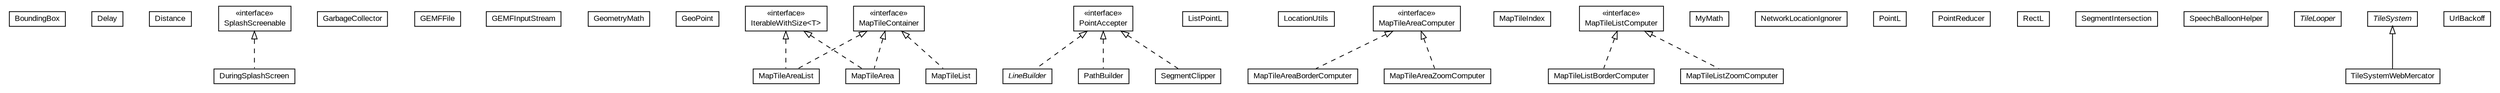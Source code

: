 #!/usr/local/bin/dot
#
# Class diagram 
# Generated by UMLGraph version R5_6-24-gf6e263 (http://www.umlgraph.org/)
#

digraph G {
	edge [fontname="arial",fontsize=10,labelfontname="arial",labelfontsize=10];
	node [fontname="arial",fontsize=10,shape=plaintext];
	nodesep=0.25;
	ranksep=0.5;
	// org.osmdroid.util.BoundingBox
	c3062 [label=<<table title="org.osmdroid.util.BoundingBox" border="0" cellborder="1" cellspacing="0" cellpadding="2" port="p" href="./BoundingBox.html">
		<tr><td><table border="0" cellspacing="0" cellpadding="1">
<tr><td align="center" balign="center"> BoundingBox </td></tr>
		</table></td></tr>
		</table>>, URL="./BoundingBox.html", fontname="arial", fontcolor="black", fontsize=10.0];
	// org.osmdroid.util.Delay
	c3065 [label=<<table title="org.osmdroid.util.Delay" border="0" cellborder="1" cellspacing="0" cellpadding="2" port="p" href="./Delay.html">
		<tr><td><table border="0" cellspacing="0" cellpadding="1">
<tr><td align="center" balign="center"> Delay </td></tr>
		</table></td></tr>
		</table>>, URL="./Delay.html", fontname="arial", fontcolor="black", fontsize=10.0];
	// org.osmdroid.util.Distance
	c3066 [label=<<table title="org.osmdroid.util.Distance" border="0" cellborder="1" cellspacing="0" cellpadding="2" port="p" href="./Distance.html">
		<tr><td><table border="0" cellspacing="0" cellpadding="1">
<tr><td align="center" balign="center"> Distance </td></tr>
		</table></td></tr>
		</table>>, URL="./Distance.html", fontname="arial", fontcolor="black", fontsize=10.0];
	// org.osmdroid.util.DuringSplashScreen
	c3067 [label=<<table title="org.osmdroid.util.DuringSplashScreen" border="0" cellborder="1" cellspacing="0" cellpadding="2" port="p" href="./DuringSplashScreen.html">
		<tr><td><table border="0" cellspacing="0" cellpadding="1">
<tr><td align="center" balign="center"> DuringSplashScreen </td></tr>
		</table></td></tr>
		</table>>, URL="./DuringSplashScreen.html", fontname="arial", fontcolor="black", fontsize=10.0];
	// org.osmdroid.util.GarbageCollector
	c3068 [label=<<table title="org.osmdroid.util.GarbageCollector" border="0" cellborder="1" cellspacing="0" cellpadding="2" port="p" href="./GarbageCollector.html">
		<tr><td><table border="0" cellspacing="0" cellpadding="1">
<tr><td align="center" balign="center"> GarbageCollector </td></tr>
		</table></td></tr>
		</table>>, URL="./GarbageCollector.html", fontname="arial", fontcolor="black", fontsize=10.0];
	// org.osmdroid.util.GEMFFile
	c3069 [label=<<table title="org.osmdroid.util.GEMFFile" border="0" cellborder="1" cellspacing="0" cellpadding="2" port="p" href="./GEMFFile.html">
		<tr><td><table border="0" cellspacing="0" cellpadding="1">
<tr><td align="center" balign="center"> GEMFFile </td></tr>
		</table></td></tr>
		</table>>, URL="./GEMFFile.html", fontname="arial", fontcolor="black", fontsize=10.0];
	// org.osmdroid.util.GEMFFile.GEMFInputStream
	c3070 [label=<<table title="org.osmdroid.util.GEMFFile.GEMFInputStream" border="0" cellborder="1" cellspacing="0" cellpadding="2" port="p" href="./GEMFFile.GEMFInputStream.html">
		<tr><td><table border="0" cellspacing="0" cellpadding="1">
<tr><td align="center" balign="center"> GEMFInputStream </td></tr>
		</table></td></tr>
		</table>>, URL="./GEMFFile.GEMFInputStream.html", fontname="arial", fontcolor="black", fontsize=10.0];
	// org.osmdroid.util.GeometryMath
	c3071 [label=<<table title="org.osmdroid.util.GeometryMath" border="0" cellborder="1" cellspacing="0" cellpadding="2" port="p" href="./GeometryMath.html">
		<tr><td><table border="0" cellspacing="0" cellpadding="1">
<tr><td align="center" balign="center"> GeometryMath </td></tr>
		</table></td></tr>
		</table>>, URL="./GeometryMath.html", fontname="arial", fontcolor="black", fontsize=10.0];
	// org.osmdroid.util.GeoPoint
	c3072 [label=<<table title="org.osmdroid.util.GeoPoint" border="0" cellborder="1" cellspacing="0" cellpadding="2" port="p" href="./GeoPoint.html">
		<tr><td><table border="0" cellspacing="0" cellpadding="1">
<tr><td align="center" balign="center"> GeoPoint </td></tr>
		</table></td></tr>
		</table>>, URL="./GeoPoint.html", fontname="arial", fontcolor="black", fontsize=10.0];
	// org.osmdroid.util.IterableWithSize<T>
	c3073 [label=<<table title="org.osmdroid.util.IterableWithSize" border="0" cellborder="1" cellspacing="0" cellpadding="2" port="p" href="./IterableWithSize.html">
		<tr><td><table border="0" cellspacing="0" cellpadding="1">
<tr><td align="center" balign="center"> &#171;interface&#187; </td></tr>
<tr><td align="center" balign="center"> IterableWithSize&lt;T&gt; </td></tr>
		</table></td></tr>
		</table>>, URL="./IterableWithSize.html", fontname="arial", fontcolor="black", fontsize=10.0];
	// org.osmdroid.util.LineBuilder
	c3074 [label=<<table title="org.osmdroid.util.LineBuilder" border="0" cellborder="1" cellspacing="0" cellpadding="2" port="p" href="./LineBuilder.html">
		<tr><td><table border="0" cellspacing="0" cellpadding="1">
<tr><td align="center" balign="center"><font face="arial italic"> LineBuilder </font></td></tr>
		</table></td></tr>
		</table>>, URL="./LineBuilder.html", fontname="arial", fontcolor="black", fontsize=10.0];
	// org.osmdroid.util.ListPointL
	c3075 [label=<<table title="org.osmdroid.util.ListPointL" border="0" cellborder="1" cellspacing="0" cellpadding="2" port="p" href="./ListPointL.html">
		<tr><td><table border="0" cellspacing="0" cellpadding="1">
<tr><td align="center" balign="center"> ListPointL </td></tr>
		</table></td></tr>
		</table>>, URL="./ListPointL.html", fontname="arial", fontcolor="black", fontsize=10.0];
	// org.osmdroid.util.LocationUtils
	c3076 [label=<<table title="org.osmdroid.util.LocationUtils" border="0" cellborder="1" cellspacing="0" cellpadding="2" port="p" href="./LocationUtils.html">
		<tr><td><table border="0" cellspacing="0" cellpadding="1">
<tr><td align="center" balign="center"> LocationUtils </td></tr>
		</table></td></tr>
		</table>>, URL="./LocationUtils.html", fontname="arial", fontcolor="black", fontsize=10.0];
	// org.osmdroid.util.MapTileArea
	c3077 [label=<<table title="org.osmdroid.util.MapTileArea" border="0" cellborder="1" cellspacing="0" cellpadding="2" port="p" href="./MapTileArea.html">
		<tr><td><table border="0" cellspacing="0" cellpadding="1">
<tr><td align="center" balign="center"> MapTileArea </td></tr>
		</table></td></tr>
		</table>>, URL="./MapTileArea.html", fontname="arial", fontcolor="black", fontsize=10.0];
	// org.osmdroid.util.MapTileAreaBorderComputer
	c3078 [label=<<table title="org.osmdroid.util.MapTileAreaBorderComputer" border="0" cellborder="1" cellspacing="0" cellpadding="2" port="p" href="./MapTileAreaBorderComputer.html">
		<tr><td><table border="0" cellspacing="0" cellpadding="1">
<tr><td align="center" balign="center"> MapTileAreaBorderComputer </td></tr>
		</table></td></tr>
		</table>>, URL="./MapTileAreaBorderComputer.html", fontname="arial", fontcolor="black", fontsize=10.0];
	// org.osmdroid.util.MapTileAreaComputer
	c3079 [label=<<table title="org.osmdroid.util.MapTileAreaComputer" border="0" cellborder="1" cellspacing="0" cellpadding="2" port="p" href="./MapTileAreaComputer.html">
		<tr><td><table border="0" cellspacing="0" cellpadding="1">
<tr><td align="center" balign="center"> &#171;interface&#187; </td></tr>
<tr><td align="center" balign="center"> MapTileAreaComputer </td></tr>
		</table></td></tr>
		</table>>, URL="./MapTileAreaComputer.html", fontname="arial", fontcolor="black", fontsize=10.0];
	// org.osmdroid.util.MapTileAreaList
	c3080 [label=<<table title="org.osmdroid.util.MapTileAreaList" border="0" cellborder="1" cellspacing="0" cellpadding="2" port="p" href="./MapTileAreaList.html">
		<tr><td><table border="0" cellspacing="0" cellpadding="1">
<tr><td align="center" balign="center"> MapTileAreaList </td></tr>
		</table></td></tr>
		</table>>, URL="./MapTileAreaList.html", fontname="arial", fontcolor="black", fontsize=10.0];
	// org.osmdroid.util.MapTileAreaZoomComputer
	c3081 [label=<<table title="org.osmdroid.util.MapTileAreaZoomComputer" border="0" cellborder="1" cellspacing="0" cellpadding="2" port="p" href="./MapTileAreaZoomComputer.html">
		<tr><td><table border="0" cellspacing="0" cellpadding="1">
<tr><td align="center" balign="center"> MapTileAreaZoomComputer </td></tr>
		</table></td></tr>
		</table>>, URL="./MapTileAreaZoomComputer.html", fontname="arial", fontcolor="black", fontsize=10.0];
	// org.osmdroid.util.MapTileContainer
	c3082 [label=<<table title="org.osmdroid.util.MapTileContainer" border="0" cellborder="1" cellspacing="0" cellpadding="2" port="p" href="./MapTileContainer.html">
		<tr><td><table border="0" cellspacing="0" cellpadding="1">
<tr><td align="center" balign="center"> &#171;interface&#187; </td></tr>
<tr><td align="center" balign="center"> MapTileContainer </td></tr>
		</table></td></tr>
		</table>>, URL="./MapTileContainer.html", fontname="arial", fontcolor="black", fontsize=10.0];
	// org.osmdroid.util.MapTileIndex
	c3083 [label=<<table title="org.osmdroid.util.MapTileIndex" border="0" cellborder="1" cellspacing="0" cellpadding="2" port="p" href="./MapTileIndex.html">
		<tr><td><table border="0" cellspacing="0" cellpadding="1">
<tr><td align="center" balign="center"> MapTileIndex </td></tr>
		</table></td></tr>
		</table>>, URL="./MapTileIndex.html", fontname="arial", fontcolor="black", fontsize=10.0];
	// org.osmdroid.util.MapTileList
	c3084 [label=<<table title="org.osmdroid.util.MapTileList" border="0" cellborder="1" cellspacing="0" cellpadding="2" port="p" href="./MapTileList.html">
		<tr><td><table border="0" cellspacing="0" cellpadding="1">
<tr><td align="center" balign="center"> MapTileList </td></tr>
		</table></td></tr>
		</table>>, URL="./MapTileList.html", fontname="arial", fontcolor="black", fontsize=10.0];
	// org.osmdroid.util.MapTileListBorderComputer
	c3085 [label=<<table title="org.osmdroid.util.MapTileListBorderComputer" border="0" cellborder="1" cellspacing="0" cellpadding="2" port="p" href="./MapTileListBorderComputer.html">
		<tr><td><table border="0" cellspacing="0" cellpadding="1">
<tr><td align="center" balign="center"> MapTileListBorderComputer </td></tr>
		</table></td></tr>
		</table>>, URL="./MapTileListBorderComputer.html", fontname="arial", fontcolor="black", fontsize=10.0];
	// org.osmdroid.util.MapTileListComputer
	c3086 [label=<<table title="org.osmdroid.util.MapTileListComputer" border="0" cellborder="1" cellspacing="0" cellpadding="2" port="p" href="./MapTileListComputer.html">
		<tr><td><table border="0" cellspacing="0" cellpadding="1">
<tr><td align="center" balign="center"> &#171;interface&#187; </td></tr>
<tr><td align="center" balign="center"> MapTileListComputer </td></tr>
		</table></td></tr>
		</table>>, URL="./MapTileListComputer.html", fontname="arial", fontcolor="black", fontsize=10.0];
	// org.osmdroid.util.MapTileListZoomComputer
	c3087 [label=<<table title="org.osmdroid.util.MapTileListZoomComputer" border="0" cellborder="1" cellspacing="0" cellpadding="2" port="p" href="./MapTileListZoomComputer.html">
		<tr><td><table border="0" cellspacing="0" cellpadding="1">
<tr><td align="center" balign="center"> MapTileListZoomComputer </td></tr>
		</table></td></tr>
		</table>>, URL="./MapTileListZoomComputer.html", fontname="arial", fontcolor="black", fontsize=10.0];
	// org.osmdroid.util.MyMath
	c3088 [label=<<table title="org.osmdroid.util.MyMath" border="0" cellborder="1" cellspacing="0" cellpadding="2" port="p" href="./MyMath.html">
		<tr><td><table border="0" cellspacing="0" cellpadding="1">
<tr><td align="center" balign="center"> MyMath </td></tr>
		</table></td></tr>
		</table>>, URL="./MyMath.html", fontname="arial", fontcolor="black", fontsize=10.0];
	// org.osmdroid.util.NetworkLocationIgnorer
	c3089 [label=<<table title="org.osmdroid.util.NetworkLocationIgnorer" border="0" cellborder="1" cellspacing="0" cellpadding="2" port="p" href="./NetworkLocationIgnorer.html">
		<tr><td><table border="0" cellspacing="0" cellpadding="1">
<tr><td align="center" balign="center"> NetworkLocationIgnorer </td></tr>
		</table></td></tr>
		</table>>, URL="./NetworkLocationIgnorer.html", fontname="arial", fontcolor="black", fontsize=10.0];
	// org.osmdroid.util.PathBuilder
	c3090 [label=<<table title="org.osmdroid.util.PathBuilder" border="0" cellborder="1" cellspacing="0" cellpadding="2" port="p" href="./PathBuilder.html">
		<tr><td><table border="0" cellspacing="0" cellpadding="1">
<tr><td align="center" balign="center"> PathBuilder </td></tr>
		</table></td></tr>
		</table>>, URL="./PathBuilder.html", fontname="arial", fontcolor="black", fontsize=10.0];
	// org.osmdroid.util.PointAccepter
	c3091 [label=<<table title="org.osmdroid.util.PointAccepter" border="0" cellborder="1" cellspacing="0" cellpadding="2" port="p" href="./PointAccepter.html">
		<tr><td><table border="0" cellspacing="0" cellpadding="1">
<tr><td align="center" balign="center"> &#171;interface&#187; </td></tr>
<tr><td align="center" balign="center"> PointAccepter </td></tr>
		</table></td></tr>
		</table>>, URL="./PointAccepter.html", fontname="arial", fontcolor="black", fontsize=10.0];
	// org.osmdroid.util.PointL
	c3092 [label=<<table title="org.osmdroid.util.PointL" border="0" cellborder="1" cellspacing="0" cellpadding="2" port="p" href="./PointL.html">
		<tr><td><table border="0" cellspacing="0" cellpadding="1">
<tr><td align="center" balign="center"> PointL </td></tr>
		</table></td></tr>
		</table>>, URL="./PointL.html", fontname="arial", fontcolor="black", fontsize=10.0];
	// org.osmdroid.util.PointReducer
	c3093 [label=<<table title="org.osmdroid.util.PointReducer" border="0" cellborder="1" cellspacing="0" cellpadding="2" port="p" href="./PointReducer.html">
		<tr><td><table border="0" cellspacing="0" cellpadding="1">
<tr><td align="center" balign="center"> PointReducer </td></tr>
		</table></td></tr>
		</table>>, URL="./PointReducer.html", fontname="arial", fontcolor="black", fontsize=10.0];
	// org.osmdroid.util.RectL
	c3094 [label=<<table title="org.osmdroid.util.RectL" border="0" cellborder="1" cellspacing="0" cellpadding="2" port="p" href="./RectL.html">
		<tr><td><table border="0" cellspacing="0" cellpadding="1">
<tr><td align="center" balign="center"> RectL </td></tr>
		</table></td></tr>
		</table>>, URL="./RectL.html", fontname="arial", fontcolor="black", fontsize=10.0];
	// org.osmdroid.util.SegmentClipper
	c3095 [label=<<table title="org.osmdroid.util.SegmentClipper" border="0" cellborder="1" cellspacing="0" cellpadding="2" port="p" href="./SegmentClipper.html">
		<tr><td><table border="0" cellspacing="0" cellpadding="1">
<tr><td align="center" balign="center"> SegmentClipper </td></tr>
		</table></td></tr>
		</table>>, URL="./SegmentClipper.html", fontname="arial", fontcolor="black", fontsize=10.0];
	// org.osmdroid.util.SegmentIntersection
	c3096 [label=<<table title="org.osmdroid.util.SegmentIntersection" border="0" cellborder="1" cellspacing="0" cellpadding="2" port="p" href="./SegmentIntersection.html">
		<tr><td><table border="0" cellspacing="0" cellpadding="1">
<tr><td align="center" balign="center"> SegmentIntersection </td></tr>
		</table></td></tr>
		</table>>, URL="./SegmentIntersection.html", fontname="arial", fontcolor="black", fontsize=10.0];
	// org.osmdroid.util.SpeechBalloonHelper
	c3097 [label=<<table title="org.osmdroid.util.SpeechBalloonHelper" border="0" cellborder="1" cellspacing="0" cellpadding="2" port="p" href="./SpeechBalloonHelper.html">
		<tr><td><table border="0" cellspacing="0" cellpadding="1">
<tr><td align="center" balign="center"> SpeechBalloonHelper </td></tr>
		</table></td></tr>
		</table>>, URL="./SpeechBalloonHelper.html", fontname="arial", fontcolor="black", fontsize=10.0];
	// org.osmdroid.util.SplashScreenable
	c3098 [label=<<table title="org.osmdroid.util.SplashScreenable" border="0" cellborder="1" cellspacing="0" cellpadding="2" port="p" href="./SplashScreenable.html">
		<tr><td><table border="0" cellspacing="0" cellpadding="1">
<tr><td align="center" balign="center"> &#171;interface&#187; </td></tr>
<tr><td align="center" balign="center"> SplashScreenable </td></tr>
		</table></td></tr>
		</table>>, URL="./SplashScreenable.html", fontname="arial", fontcolor="black", fontsize=10.0];
	// org.osmdroid.util.TileLooper
	c3099 [label=<<table title="org.osmdroid.util.TileLooper" border="0" cellborder="1" cellspacing="0" cellpadding="2" port="p" href="./TileLooper.html">
		<tr><td><table border="0" cellspacing="0" cellpadding="1">
<tr><td align="center" balign="center"><font face="arial italic"> TileLooper </font></td></tr>
		</table></td></tr>
		</table>>, URL="./TileLooper.html", fontname="arial", fontcolor="black", fontsize=10.0];
	// org.osmdroid.util.TileSystem
	c3100 [label=<<table title="org.osmdroid.util.TileSystem" border="0" cellborder="1" cellspacing="0" cellpadding="2" port="p" href="./TileSystem.html">
		<tr><td><table border="0" cellspacing="0" cellpadding="1">
<tr><td align="center" balign="center"><font face="arial italic"> TileSystem </font></td></tr>
		</table></td></tr>
		</table>>, URL="./TileSystem.html", fontname="arial", fontcolor="black", fontsize=10.0];
	// org.osmdroid.util.TileSystemWebMercator
	c3101 [label=<<table title="org.osmdroid.util.TileSystemWebMercator" border="0" cellborder="1" cellspacing="0" cellpadding="2" port="p" href="./TileSystemWebMercator.html">
		<tr><td><table border="0" cellspacing="0" cellpadding="1">
<tr><td align="center" balign="center"> TileSystemWebMercator </td></tr>
		</table></td></tr>
		</table>>, URL="./TileSystemWebMercator.html", fontname="arial", fontcolor="black", fontsize=10.0];
	// org.osmdroid.util.UrlBackoff
	c3102 [label=<<table title="org.osmdroid.util.UrlBackoff" border="0" cellborder="1" cellspacing="0" cellpadding="2" port="p" href="./UrlBackoff.html">
		<tr><td><table border="0" cellspacing="0" cellpadding="1">
<tr><td align="center" balign="center"> UrlBackoff </td></tr>
		</table></td></tr>
		</table>>, URL="./UrlBackoff.html", fontname="arial", fontcolor="black", fontsize=10.0];
	//org.osmdroid.util.DuringSplashScreen implements org.osmdroid.util.SplashScreenable
	c3098:p -> c3067:p [dir=back,arrowtail=empty,style=dashed];
	//org.osmdroid.util.LineBuilder implements org.osmdroid.util.PointAccepter
	c3091:p -> c3074:p [dir=back,arrowtail=empty,style=dashed];
	//org.osmdroid.util.MapTileArea implements org.osmdroid.util.MapTileContainer
	c3082:p -> c3077:p [dir=back,arrowtail=empty,style=dashed];
	//org.osmdroid.util.MapTileArea implements org.osmdroid.util.IterableWithSize<T>
	c3073:p -> c3077:p [dir=back,arrowtail=empty,style=dashed];
	//org.osmdroid.util.MapTileAreaBorderComputer implements org.osmdroid.util.MapTileAreaComputer
	c3079:p -> c3078:p [dir=back,arrowtail=empty,style=dashed];
	//org.osmdroid.util.MapTileAreaList implements org.osmdroid.util.MapTileContainer
	c3082:p -> c3080:p [dir=back,arrowtail=empty,style=dashed];
	//org.osmdroid.util.MapTileAreaList implements org.osmdroid.util.IterableWithSize<T>
	c3073:p -> c3080:p [dir=back,arrowtail=empty,style=dashed];
	//org.osmdroid.util.MapTileAreaZoomComputer implements org.osmdroid.util.MapTileAreaComputer
	c3079:p -> c3081:p [dir=back,arrowtail=empty,style=dashed];
	//org.osmdroid.util.MapTileList implements org.osmdroid.util.MapTileContainer
	c3082:p -> c3084:p [dir=back,arrowtail=empty,style=dashed];
	//org.osmdroid.util.MapTileListBorderComputer implements org.osmdroid.util.MapTileListComputer
	c3086:p -> c3085:p [dir=back,arrowtail=empty,style=dashed];
	//org.osmdroid.util.MapTileListZoomComputer implements org.osmdroid.util.MapTileListComputer
	c3086:p -> c3087:p [dir=back,arrowtail=empty,style=dashed];
	//org.osmdroid.util.PathBuilder implements org.osmdroid.util.PointAccepter
	c3091:p -> c3090:p [dir=back,arrowtail=empty,style=dashed];
	//org.osmdroid.util.SegmentClipper implements org.osmdroid.util.PointAccepter
	c3091:p -> c3095:p [dir=back,arrowtail=empty,style=dashed];
	//org.osmdroid.util.TileSystemWebMercator extends org.osmdroid.util.TileSystem
	c3100:p -> c3101:p [dir=back,arrowtail=empty];
}

